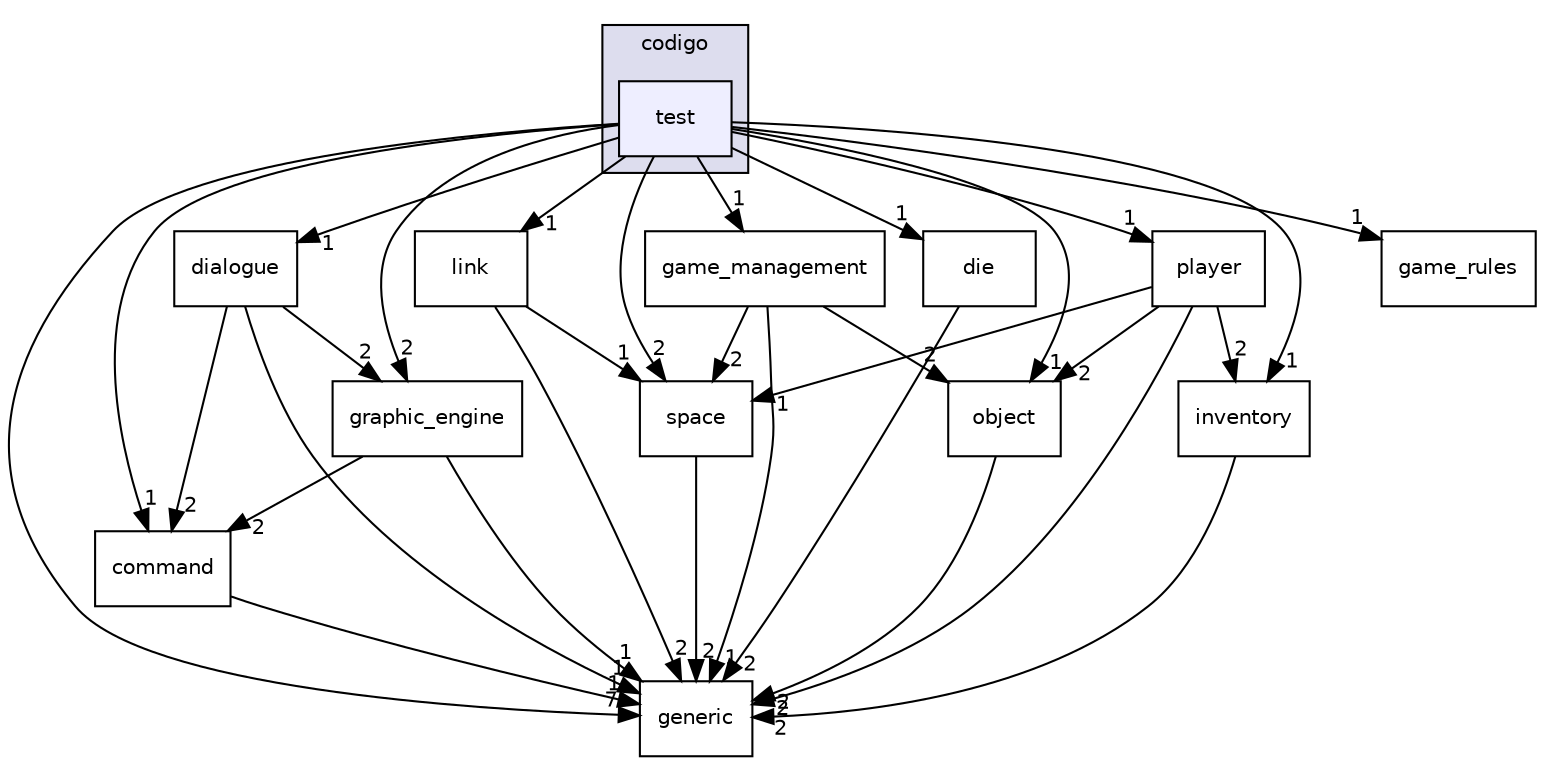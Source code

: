 digraph "codigo/test" {
  compound=true
  node [ fontsize="10", fontname="Helvetica"];
  edge [ labelfontsize="10", labelfontname="Helvetica"];
  subgraph clusterdir_4d7be947362df13686123d6563352e9b {
    graph [ bgcolor="#ddddee", pencolor="black", label="codigo" fontname="Helvetica", fontsize="10", URL="dir_4d7be947362df13686123d6563352e9b.html"]
  dir_6677f595220ab476e01208a61974c93a [shape=box, label="test", style="filled", fillcolor="#eeeeff", pencolor="black", URL="dir_6677f595220ab476e01208a61974c93a.html"];
  }
  dir_e6b601db42ffef7cea81b066885d7fc1 [shape=box label="link" URL="dir_e6b601db42ffef7cea81b066885d7fc1.html"];
  dir_7519aa5ea0c1ce1a1fce47885c73a689 [shape=box label="command" URL="dir_7519aa5ea0c1ce1a1fce47885c73a689.html"];
  dir_f3965778b35498acc456b6ce53fd3363 [shape=box label="game_management" URL="dir_f3965778b35498acc456b6ce53fd3363.html"];
  dir_15bb7fce0bbed3f35a220f23af9231ce [shape=box label="dialogue" URL="dir_15bb7fce0bbed3f35a220f23af9231ce.html"];
  dir_ee881082ab34f410105dd7ba0e1d0100 [shape=box label="space" URL="dir_ee881082ab34f410105dd7ba0e1d0100.html"];
  dir_590ae2fe079912bab70e3a254c71471e [shape=box label="die" URL="dir_590ae2fe079912bab70e3a254c71471e.html"];
  dir_cad3b46c17f63830d2479fbcffdc5124 [shape=box label="player" URL="dir_cad3b46c17f63830d2479fbcffdc5124.html"];
  dir_7bbe484719f2c6a4e16ef46eb4ab0b13 [shape=box label="inventory" URL="dir_7bbe484719f2c6a4e16ef46eb4ab0b13.html"];
  dir_051e70958e5671730c87e7dc760cedd8 [shape=box label="generic" URL="dir_051e70958e5671730c87e7dc760cedd8.html"];
  dir_44400cb505e57b091a2b13b455bc01fd [shape=box label="game_rules" URL="dir_44400cb505e57b091a2b13b455bc01fd.html"];
  dir_3bd2694cd052b4d79e2dbd65992cbe80 [shape=box label="graphic_engine" URL="dir_3bd2694cd052b4d79e2dbd65992cbe80.html"];
  dir_06dd021dbc17d4a60f5b3079ad96acb2 [shape=box label="object" URL="dir_06dd021dbc17d4a60f5b3079ad96acb2.html"];
  dir_e6b601db42ffef7cea81b066885d7fc1->dir_ee881082ab34f410105dd7ba0e1d0100 [headlabel="1", labeldistance=1.5 headhref="dir_000011_000015.html"];
  dir_e6b601db42ffef7cea81b066885d7fc1->dir_051e70958e5671730c87e7dc760cedd8 [headlabel="2", labeldistance=1.5 headhref="dir_000011_000008.html"];
  dir_7519aa5ea0c1ce1a1fce47885c73a689->dir_051e70958e5671730c87e7dc760cedd8 [headlabel="1", labeldistance=1.5 headhref="dir_000001_000008.html"];
  dir_f3965778b35498acc456b6ce53fd3363->dir_ee881082ab34f410105dd7ba0e1d0100 [headlabel="2", labeldistance=1.5 headhref="dir_000006_000015.html"];
  dir_f3965778b35498acc456b6ce53fd3363->dir_051e70958e5671730c87e7dc760cedd8 [headlabel="1", labeldistance=1.5 headhref="dir_000006_000008.html"];
  dir_f3965778b35498acc456b6ce53fd3363->dir_06dd021dbc17d4a60f5b3079ad96acb2 [headlabel="2", labeldistance=1.5 headhref="dir_000006_000012.html"];
  dir_15bb7fce0bbed3f35a220f23af9231ce->dir_7519aa5ea0c1ce1a1fce47885c73a689 [headlabel="2", labeldistance=1.5 headhref="dir_000002_000001.html"];
  dir_15bb7fce0bbed3f35a220f23af9231ce->dir_051e70958e5671730c87e7dc760cedd8 [headlabel="1", labeldistance=1.5 headhref="dir_000002_000008.html"];
  dir_15bb7fce0bbed3f35a220f23af9231ce->dir_3bd2694cd052b4d79e2dbd65992cbe80 [headlabel="2", labeldistance=1.5 headhref="dir_000002_000009.html"];
  dir_6677f595220ab476e01208a61974c93a->dir_e6b601db42ffef7cea81b066885d7fc1 [headlabel="1", labeldistance=1.5 headhref="dir_000016_000011.html"];
  dir_6677f595220ab476e01208a61974c93a->dir_7519aa5ea0c1ce1a1fce47885c73a689 [headlabel="1", labeldistance=1.5 headhref="dir_000016_000001.html"];
  dir_6677f595220ab476e01208a61974c93a->dir_f3965778b35498acc456b6ce53fd3363 [headlabel="1", labeldistance=1.5 headhref="dir_000016_000006.html"];
  dir_6677f595220ab476e01208a61974c93a->dir_15bb7fce0bbed3f35a220f23af9231ce [headlabel="1", labeldistance=1.5 headhref="dir_000016_000002.html"];
  dir_6677f595220ab476e01208a61974c93a->dir_ee881082ab34f410105dd7ba0e1d0100 [headlabel="2", labeldistance=1.5 headhref="dir_000016_000015.html"];
  dir_6677f595220ab476e01208a61974c93a->dir_590ae2fe079912bab70e3a254c71471e [headlabel="1", labeldistance=1.5 headhref="dir_000016_000003.html"];
  dir_6677f595220ab476e01208a61974c93a->dir_cad3b46c17f63830d2479fbcffdc5124 [headlabel="1", labeldistance=1.5 headhref="dir_000016_000013.html"];
  dir_6677f595220ab476e01208a61974c93a->dir_7bbe484719f2c6a4e16ef46eb4ab0b13 [headlabel="1", labeldistance=1.5 headhref="dir_000016_000010.html"];
  dir_6677f595220ab476e01208a61974c93a->dir_051e70958e5671730c87e7dc760cedd8 [headlabel="7", labeldistance=1.5 headhref="dir_000016_000008.html"];
  dir_6677f595220ab476e01208a61974c93a->dir_44400cb505e57b091a2b13b455bc01fd [headlabel="1", labeldistance=1.5 headhref="dir_000016_000007.html"];
  dir_6677f595220ab476e01208a61974c93a->dir_3bd2694cd052b4d79e2dbd65992cbe80 [headlabel="2", labeldistance=1.5 headhref="dir_000016_000009.html"];
  dir_6677f595220ab476e01208a61974c93a->dir_06dd021dbc17d4a60f5b3079ad96acb2 [headlabel="1", labeldistance=1.5 headhref="dir_000016_000012.html"];
  dir_ee881082ab34f410105dd7ba0e1d0100->dir_051e70958e5671730c87e7dc760cedd8 [headlabel="2", labeldistance=1.5 headhref="dir_000015_000008.html"];
  dir_590ae2fe079912bab70e3a254c71471e->dir_051e70958e5671730c87e7dc760cedd8 [headlabel="2", labeldistance=1.5 headhref="dir_000003_000008.html"];
  dir_cad3b46c17f63830d2479fbcffdc5124->dir_ee881082ab34f410105dd7ba0e1d0100 [headlabel="1", labeldistance=1.5 headhref="dir_000013_000015.html"];
  dir_cad3b46c17f63830d2479fbcffdc5124->dir_7bbe484719f2c6a4e16ef46eb4ab0b13 [headlabel="2", labeldistance=1.5 headhref="dir_000013_000010.html"];
  dir_cad3b46c17f63830d2479fbcffdc5124->dir_051e70958e5671730c87e7dc760cedd8 [headlabel="2", labeldistance=1.5 headhref="dir_000013_000008.html"];
  dir_cad3b46c17f63830d2479fbcffdc5124->dir_06dd021dbc17d4a60f5b3079ad96acb2 [headlabel="2", labeldistance=1.5 headhref="dir_000013_000012.html"];
  dir_7bbe484719f2c6a4e16ef46eb4ab0b13->dir_051e70958e5671730c87e7dc760cedd8 [headlabel="2", labeldistance=1.5 headhref="dir_000010_000008.html"];
  dir_3bd2694cd052b4d79e2dbd65992cbe80->dir_7519aa5ea0c1ce1a1fce47885c73a689 [headlabel="2", labeldistance=1.5 headhref="dir_000009_000001.html"];
  dir_3bd2694cd052b4d79e2dbd65992cbe80->dir_051e70958e5671730c87e7dc760cedd8 [headlabel="1", labeldistance=1.5 headhref="dir_000009_000008.html"];
  dir_06dd021dbc17d4a60f5b3079ad96acb2->dir_051e70958e5671730c87e7dc760cedd8 [headlabel="2", labeldistance=1.5 headhref="dir_000012_000008.html"];
}
